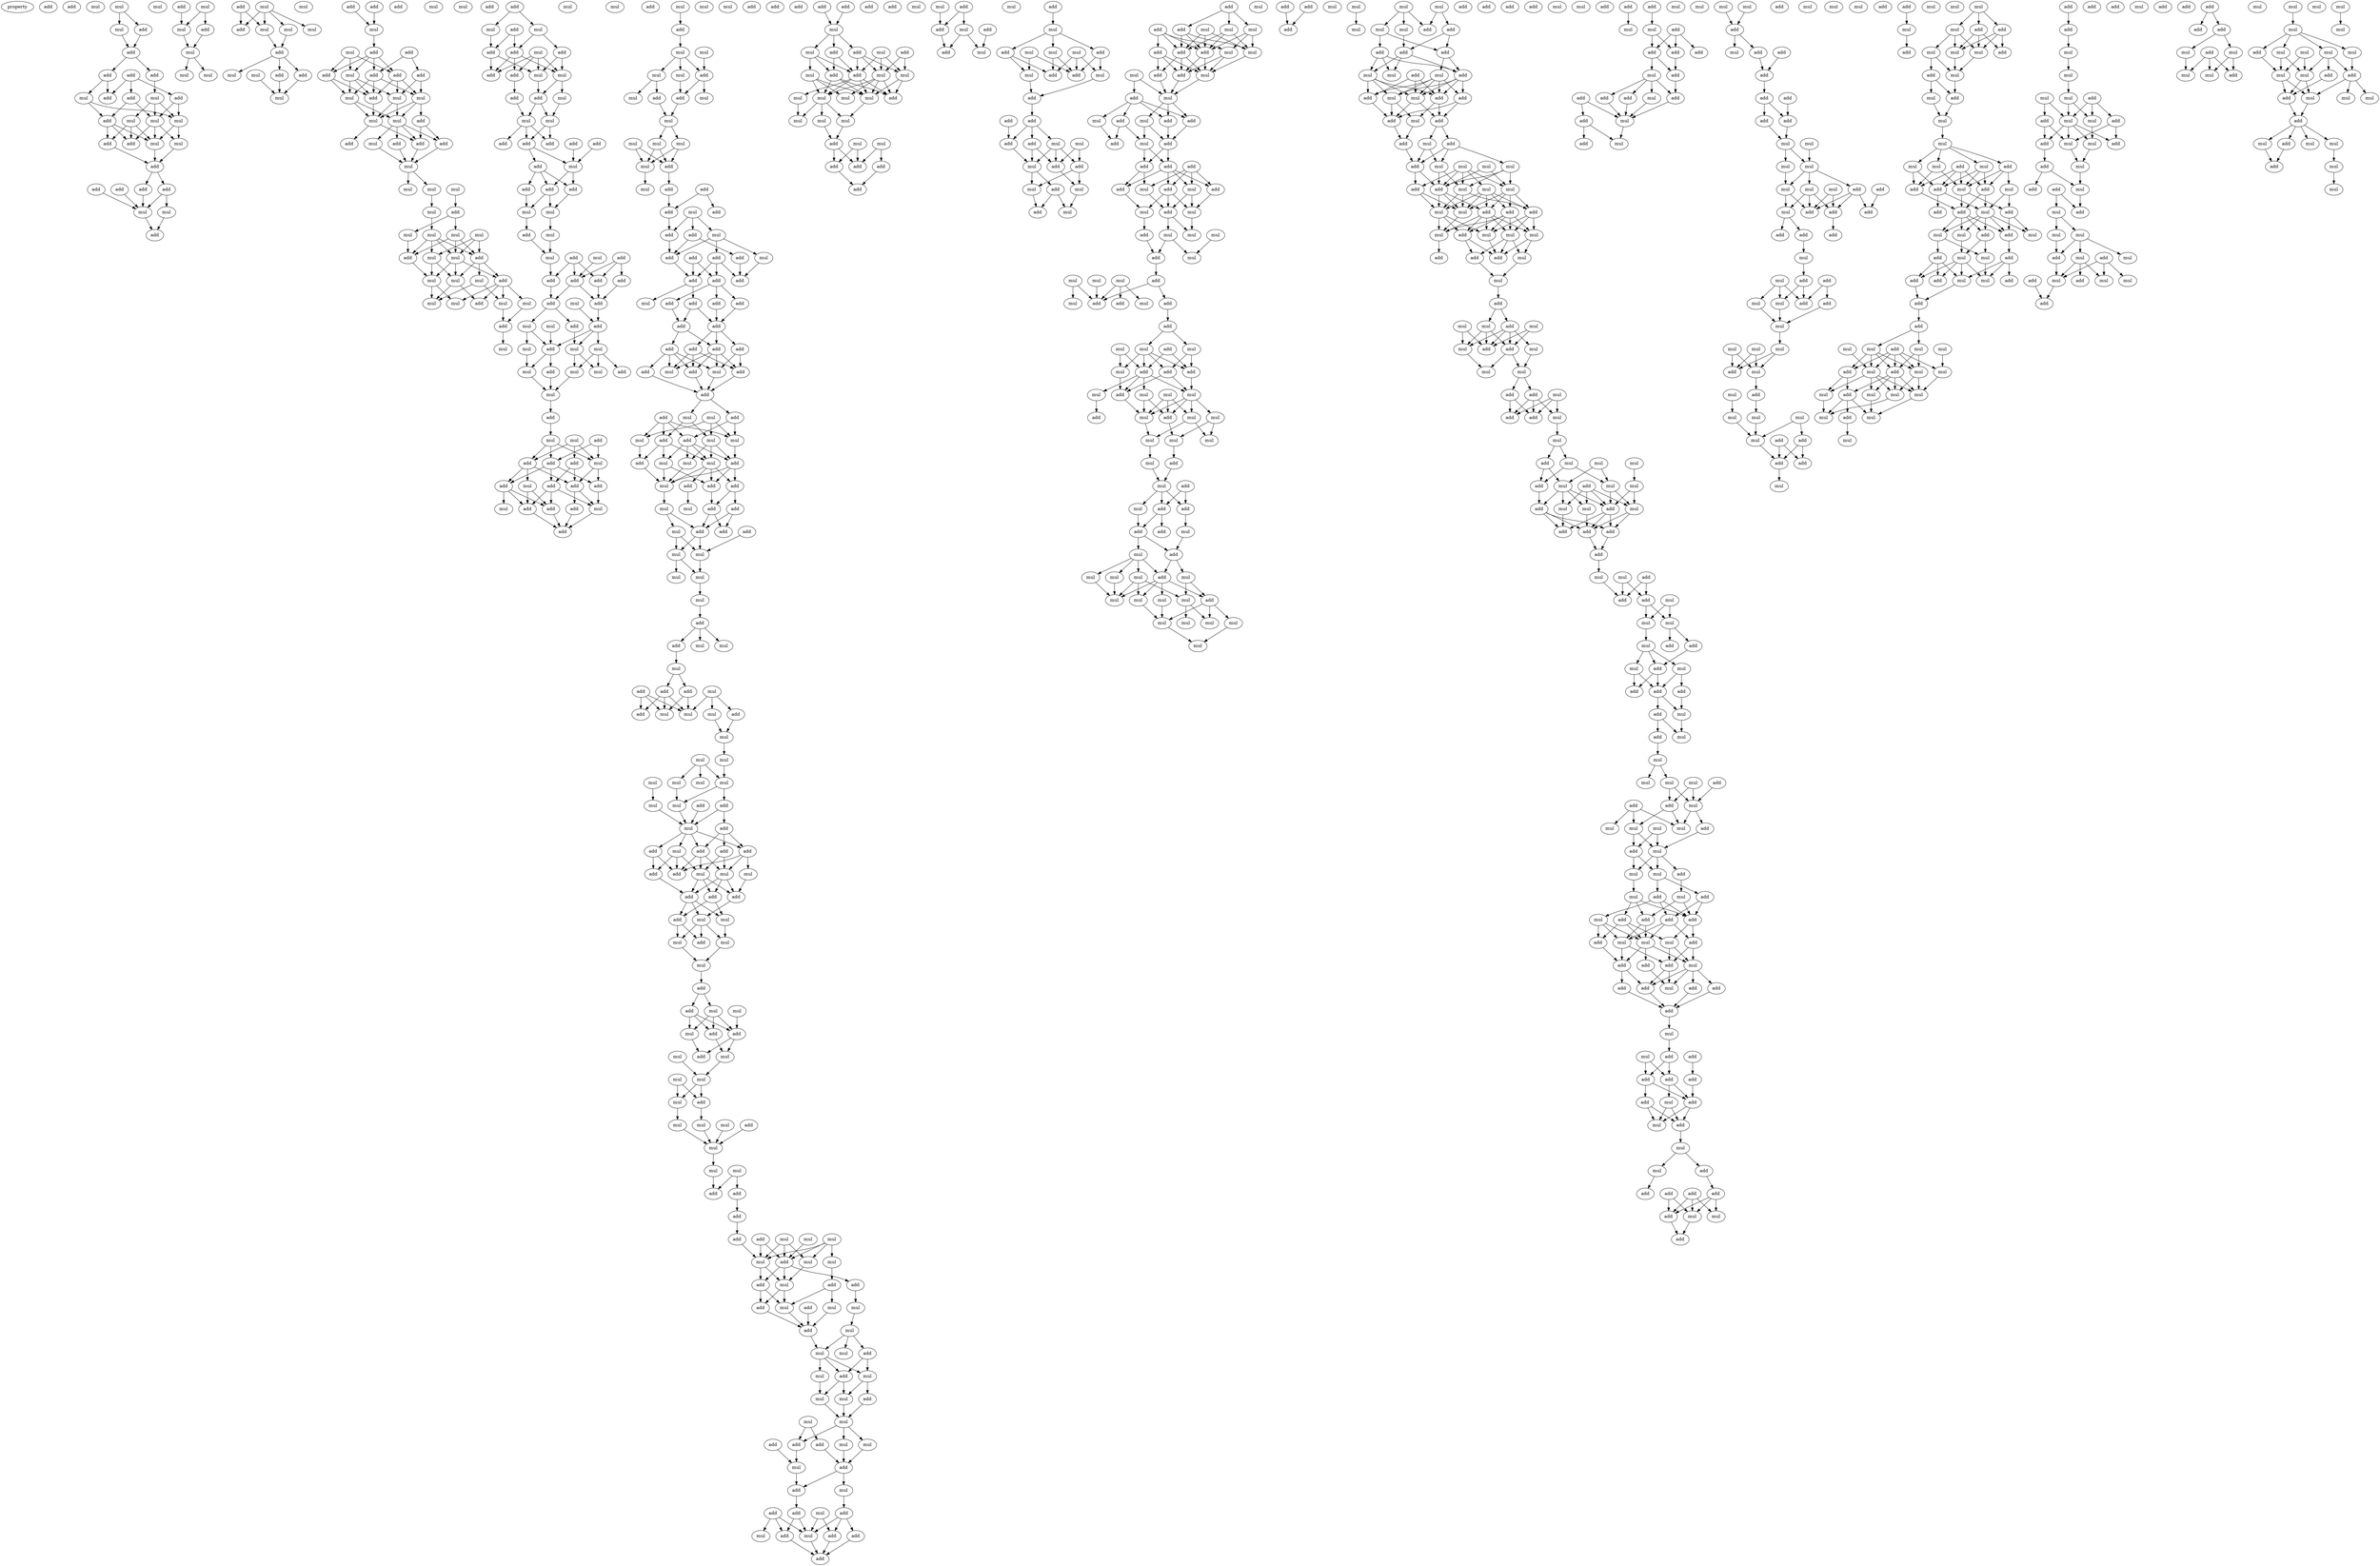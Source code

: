 digraph {
    node [fontcolor=black]
    property [mul=2,lf=1.9]
    0 [ label = add ];
    1 [ label = add ];
    2 [ label = mul ];
    3 [ label = mul ];
    4 [ label = mul ];
    5 [ label = add ];
    6 [ label = add ];
    7 [ label = add ];
    8 [ label = add ];
    9 [ label = mul ];
    10 [ label = add ];
    11 [ label = mul ];
    12 [ label = add ];
    13 [ label = add ];
    14 [ label = mul ];
    15 [ label = add ];
    16 [ label = mul ];
    17 [ label = mul ];
    18 [ label = mul ];
    19 [ label = add ];
    20 [ label = mul ];
    21 [ label = add ];
    22 [ label = mul ];
    23 [ label = add ];
    24 [ label = add ];
    25 [ label = add ];
    26 [ label = add ];
    27 [ label = add ];
    28 [ label = add ];
    29 [ label = mul ];
    30 [ label = mul ];
    31 [ label = add ];
    32 [ label = add ];
    33 [ label = mul ];
    34 [ label = mul ];
    35 [ label = add ];
    36 [ label = mul ];
    37 [ label = mul ];
    38 [ label = mul ];
    39 [ label = mul ];
    40 [ label = add ];
    41 [ label = add ];
    42 [ label = mul ];
    43 [ label = mul ];
    44 [ label = mul ];
    45 [ label = mul ];
    46 [ label = add ];
    47 [ label = mul ];
    48 [ label = add ];
    49 [ label = add ];
    50 [ label = mul ];
    51 [ label = mul ];
    52 [ label = add ];
    53 [ label = add ];
    54 [ label = mul ];
    55 [ label = add ];
    56 [ label = mul ];
    57 [ label = add ];
    58 [ label = add ];
    59 [ label = mul ];
    60 [ label = add ];
    61 [ label = add ];
    62 [ label = add ];
    63 [ label = mul ];
    64 [ label = add ];
    65 [ label = add ];
    66 [ label = mul ];
    67 [ label = mul ];
    68 [ label = mul ];
    69 [ label = mul ];
    70 [ label = mul ];
    71 [ label = add ];
    72 [ label = mul ];
    73 [ label = add ];
    74 [ label = add ];
    75 [ label = add ];
    76 [ label = add ];
    77 [ label = mul ];
    78 [ label = mul ];
    79 [ label = mul ];
    80 [ label = mul ];
    81 [ label = mul ];
    82 [ label = add ];
    83 [ label = mul ];
    84 [ label = mul ];
    85 [ label = mul ];
    86 [ label = mul ];
    87 [ label = mul ];
    88 [ label = mul ];
    89 [ label = add ];
    90 [ label = add ];
    91 [ label = mul ];
    92 [ label = mul ];
    93 [ label = mul ];
    94 [ label = mul ];
    95 [ label = add ];
    96 [ label = mul ];
    97 [ label = mul ];
    98 [ label = mul ];
    99 [ label = add ];
    100 [ label = mul ];
    101 [ label = add ];
    102 [ label = mul ];
    103 [ label = add ];
    104 [ label = add ];
    105 [ label = add ];
    106 [ label = mul ];
    107 [ label = mul ];
    108 [ label = mul ];
    109 [ label = add ];
    110 [ label = add ];
    111 [ label = add ];
    112 [ label = add ];
    113 [ label = mul ];
    114 [ label = mul ];
    115 [ label = add ];
    116 [ label = add ];
    117 [ label = add ];
    118 [ label = mul ];
    119 [ label = mul ];
    120 [ label = mul ];
    121 [ label = add ];
    122 [ label = add ];
    123 [ label = add ];
    124 [ label = add ];
    125 [ label = add ];
    126 [ label = add ];
    127 [ label = mul ];
    128 [ label = add ];
    129 [ label = add ];
    130 [ label = add ];
    131 [ label = mul ];
    132 [ label = mul ];
    133 [ label = mul ];
    134 [ label = add ];
    135 [ label = mul ];
    136 [ label = mul ];
    137 [ label = add ];
    138 [ label = mul ];
    139 [ label = mul ];
    140 [ label = add ];
    141 [ label = add ];
    142 [ label = add ];
    143 [ label = add ];
    144 [ label = add ];
    145 [ label = add ];
    146 [ label = mul ];
    147 [ label = add ];
    148 [ label = add ];
    149 [ label = mul ];
    150 [ label = add ];
    151 [ label = mul ];
    152 [ label = add ];
    153 [ label = mul ];
    154 [ label = mul ];
    155 [ label = mul ];
    156 [ label = add ];
    157 [ label = mul ];
    158 [ label = mul ];
    159 [ label = add ];
    160 [ label = mul ];
    161 [ label = add ];
    162 [ label = mul ];
    163 [ label = add ];
    164 [ label = mul ];
    165 [ label = add ];
    166 [ label = mul ];
    167 [ label = add ];
    168 [ label = add ];
    169 [ label = mul ];
    170 [ label = add ];
    171 [ label = add ];
    172 [ label = mul ];
    173 [ label = add ];
    174 [ label = add ];
    175 [ label = add ];
    176 [ label = add ];
    177 [ label = mul ];
    178 [ label = add ];
    179 [ label = mul ];
    180 [ label = add ];
    181 [ label = add ];
    182 [ label = mul ];
    183 [ label = add ];
    184 [ label = mul ];
    185 [ label = mul ];
    186 [ label = mul ];
    187 [ label = mul ];
    188 [ label = add ];
    189 [ label = add ];
    190 [ label = add ];
    191 [ label = mul ];
    192 [ label = mul ];
    193 [ label = mul ];
    194 [ label = mul ];
    195 [ label = mul ];
    196 [ label = mul ];
    197 [ label = mul ];
    198 [ label = mul ];
    199 [ label = add ];
    200 [ label = mul ];
    201 [ label = add ];
    202 [ label = add ];
    203 [ label = mul ];
    204 [ label = add ];
    205 [ label = mul ];
    206 [ label = add ];
    207 [ label = add ];
    208 [ label = add ];
    209 [ label = mul ];
    210 [ label = mul ];
    211 [ label = add ];
    212 [ label = add ];
    213 [ label = add ];
    214 [ label = add ];
    215 [ label = add ];
    216 [ label = add ];
    217 [ label = add ];
    218 [ label = add ];
    219 [ label = mul ];
    220 [ label = add ];
    221 [ label = add ];
    222 [ label = add ];
    223 [ label = add ];
    224 [ label = add ];
    225 [ label = add ];
    226 [ label = add ];
    227 [ label = add ];
    228 [ label = add ];
    229 [ label = add ];
    230 [ label = add ];
    231 [ label = add ];
    232 [ label = mul ];
    233 [ label = mul ];
    234 [ label = add ];
    235 [ label = add ];
    236 [ label = mul ];
    237 [ label = mul ];
    238 [ label = add ];
    239 [ label = mul ];
    240 [ label = mul ];
    241 [ label = add ];
    242 [ label = add ];
    243 [ label = mul ];
    244 [ label = add ];
    245 [ label = add ];
    246 [ label = mul ];
    247 [ label = mul ];
    248 [ label = mul ];
    249 [ label = add ];
    250 [ label = mul ];
    251 [ label = add ];
    252 [ label = add ];
    253 [ label = add ];
    254 [ label = add ];
    255 [ label = mul ];
    256 [ label = mul ];
    257 [ label = mul ];
    258 [ label = add ];
    259 [ label = add ];
    260 [ label = add ];
    261 [ label = mul ];
    262 [ label = mul ];
    263 [ label = mul ];
    264 [ label = mul ];
    265 [ label = mul ];
    266 [ label = add ];
    267 [ label = add ];
    268 [ label = mul ];
    269 [ label = mul ];
    270 [ label = mul ];
    271 [ label = add ];
    272 [ label = add ];
    273 [ label = mul ];
    274 [ label = add ];
    275 [ label = add ];
    276 [ label = mul ];
    277 [ label = mul ];
    278 [ label = add ];
    279 [ label = mul ];
    280 [ label = mul ];
    281 [ label = mul ];
    282 [ label = mul ];
    283 [ label = mul ];
    284 [ label = mul ];
    285 [ label = mul ];
    286 [ label = mul ];
    287 [ label = mul ];
    288 [ label = mul ];
    289 [ label = add ];
    290 [ label = add ];
    291 [ label = add ];
    292 [ label = mul ];
    293 [ label = add ];
    294 [ label = add ];
    295 [ label = add ];
    296 [ label = add ];
    297 [ label = mul ];
    298 [ label = add ];
    299 [ label = mul ];
    300 [ label = mul ];
    301 [ label = mul ];
    302 [ label = add ];
    303 [ label = add ];
    304 [ label = add ];
    305 [ label = add ];
    306 [ label = add ];
    307 [ label = mul ];
    308 [ label = mul ];
    309 [ label = mul ];
    310 [ label = mul ];
    311 [ label = add ];
    312 [ label = mul ];
    313 [ label = add ];
    314 [ label = mul ];
    315 [ label = mul ];
    316 [ label = add ];
    317 [ label = add ];
    318 [ label = add ];
    319 [ label = mul ];
    320 [ label = add ];
    321 [ label = mul ];
    322 [ label = mul ];
    323 [ label = mul ];
    324 [ label = mul ];
    325 [ label = mul ];
    326 [ label = add ];
    327 [ label = mul ];
    328 [ label = mul ];
    329 [ label = add ];
    330 [ label = add ];
    331 [ label = mul ];
    332 [ label = mul ];
    333 [ label = add ];
    334 [ label = mul ];
    335 [ label = mul ];
    336 [ label = add ];
    337 [ label = add ];
    338 [ label = add ];
    339 [ label = add ];
    340 [ label = add ];
    341 [ label = mul ];
    342 [ label = mul ];
    343 [ label = add ];
    344 [ label = mul ];
    345 [ label = mul ];
    346 [ label = mul ];
    347 [ label = add ];
    348 [ label = mul ];
    349 [ label = mul ];
    350 [ label = add ];
    351 [ label = add ];
    352 [ label = add ];
    353 [ label = add ];
    354 [ label = mul ];
    355 [ label = mul ];
    356 [ label = mul ];
    357 [ label = add ];
    358 [ label = mul ];
    359 [ label = add ];
    360 [ label = add ];
    361 [ label = mul ];
    362 [ label = mul ];
    363 [ label = mul ];
    364 [ label = add ];
    365 [ label = mul ];
    366 [ label = mul ];
    367 [ label = mul ];
    368 [ label = add ];
    369 [ label = mul ];
    370 [ label = mul ];
    371 [ label = add ];
    372 [ label = add ];
    373 [ label = add ];
    374 [ label = mul ];
    375 [ label = mul ];
    376 [ label = mul ];
    377 [ label = add ];
    378 [ label = mul ];
    379 [ label = add ];
    380 [ label = add ];
    381 [ label = add ];
    382 [ label = add ];
    383 [ label = mul ];
    384 [ label = mul ];
    385 [ label = add ];
    386 [ label = add ];
    387 [ label = mul ];
    388 [ label = add ];
    389 [ label = add ];
    390 [ label = add ];
    391 [ label = add ];
    392 [ label = add ];
    393 [ label = add ];
    394 [ label = mul ];
    395 [ label = mul ];
    396 [ label = add ];
    397 [ label = mul ];
    398 [ label = mul ];
    399 [ label = add ];
    400 [ label = add ];
    401 [ label = add ];
    402 [ label = add ];
    403 [ label = mul ];
    404 [ label = mul ];
    405 [ label = mul ];
    406 [ label = mul ];
    407 [ label = mul ];
    408 [ label = mul ];
    409 [ label = add ];
    410 [ label = mul ];
    411 [ label = mul ];
    412 [ label = mul ];
    413 [ label = mul ];
    414 [ label = mul ];
    415 [ label = mul ];
    416 [ label = add ];
    417 [ label = add ];
    418 [ label = add ];
    419 [ label = add ];
    420 [ label = add ];
    421 [ label = mul ];
    422 [ label = add ];
    423 [ label = add ];
    424 [ label = mul ];
    425 [ label = add ];
    426 [ label = mul ];
    427 [ label = add ];
    428 [ label = mul ];
    429 [ label = add ];
    430 [ label = mul ];
    431 [ label = mul ];
    432 [ label = mul ];
    433 [ label = mul ];
    434 [ label = add ];
    435 [ label = add ];
    436 [ label = mul ];
    437 [ label = add ];
    438 [ label = mul ];
    439 [ label = add ];
    440 [ label = add ];
    441 [ label = add ];
    442 [ label = add ];
    443 [ label = mul ];
    444 [ label = add ];
    445 [ label = mul ];
    446 [ label = add ];
    447 [ label = add ];
    448 [ label = add ];
    449 [ label = mul ];
    450 [ label = add ];
    451 [ label = mul ];
    452 [ label = mul ];
    453 [ label = mul ];
    454 [ label = add ];
    455 [ label = add ];
    456 [ label = add ];
    457 [ label = mul ];
    458 [ label = add ];
    459 [ label = mul ];
    460 [ label = mul ];
    461 [ label = mul ];
    462 [ label = add ];
    463 [ label = mul ];
    464 [ label = add ];
    465 [ label = add ];
    466 [ label = mul ];
    467 [ label = add ];
    468 [ label = add ];
    469 [ label = mul ];
    470 [ label = add ];
    471 [ label = mul ];
    472 [ label = add ];
    473 [ label = add ];
    474 [ label = add ];
    475 [ label = mul ];
    476 [ label = mul ];
    477 [ label = mul ];
    478 [ label = add ];
    479 [ label = add ];
    480 [ label = add ];
    481 [ label = add ];
    482 [ label = add ];
    483 [ label = add ];
    484 [ label = mul ];
    485 [ label = mul ];
    486 [ label = add ];
    487 [ label = add ];
    488 [ label = add ];
    489 [ label = mul ];
    490 [ label = mul ];
    491 [ label = mul ];
    492 [ label = mul ];
    493 [ label = add ];
    494 [ label = mul ];
    495 [ label = mul ];
    496 [ label = add ];
    497 [ label = mul ];
    498 [ label = add ];
    499 [ label = mul ];
    500 [ label = mul ];
    501 [ label = mul ];
    502 [ label = mul ];
    503 [ label = add ];
    504 [ label = add ];
    505 [ label = add ];
    506 [ label = add ];
    507 [ label = mul ];
    508 [ label = add ];
    509 [ label = mul ];
    510 [ label = mul ];
    511 [ label = add ];
    512 [ label = mul ];
    513 [ label = add ];
    514 [ label = add ];
    515 [ label = mul ];
    516 [ label = mul ];
    517 [ label = mul ];
    518 [ label = add ];
    519 [ label = mul ];
    520 [ label = mul ];
    521 [ label = add ];
    522 [ label = mul ];
    523 [ label = add ];
    524 [ label = mul ];
    525 [ label = mul ];
    526 [ label = mul ];
    527 [ label = mul ];
    528 [ label = add ];
    529 [ label = mul ];
    530 [ label = mul ];
    531 [ label = add ];
    532 [ label = add ];
    533 [ label = mul ];
    534 [ label = add ];
    535 [ label = add ];
    536 [ label = add ];
    537 [ label = mul ];
    538 [ label = add ];
    539 [ label = mul ];
    540 [ label = mul ];
    541 [ label = add ];
    542 [ label = mul ];
    543 [ label = mul ];
    544 [ label = mul ];
    545 [ label = mul ];
    546 [ label = mul ];
    547 [ label = mul ];
    548 [ label = add ];
    549 [ label = mul ];
    550 [ label = mul ];
    551 [ label = mul ];
    552 [ label = mul ];
    553 [ label = mul ];
    554 [ label = mul ];
    555 [ label = mul ];
    556 [ label = add ];
    557 [ label = mul ];
    558 [ label = mul ];
    559 [ label = add ];
    560 [ label = add ];
    561 [ label = mul ];
    562 [ label = mul ];
    563 [ label = mul ];
    564 [ label = add ];
    565 [ label = mul ];
    566 [ label = add ];
    567 [ label = mul ];
    568 [ label = add ];
    569 [ label = add ];
    570 [ label = add ];
    571 [ label = add ];
    572 [ label = mul ];
    573 [ label = mul ];
    574 [ label = mul ];
    575 [ label = add ];
    576 [ label = add ];
    577 [ label = mul ];
    578 [ label = add ];
    579 [ label = add ];
    580 [ label = mul ];
    581 [ label = add ];
    582 [ label = add ];
    583 [ label = mul ];
    584 [ label = add ];
    585 [ label = mul ];
    586 [ label = add ];
    587 [ label = mul ];
    588 [ label = mul ];
    589 [ label = mul ];
    590 [ label = mul ];
    591 [ label = add ];
    592 [ label = add ];
    593 [ label = mul ];
    594 [ label = mul ];
    595 [ label = add ];
    596 [ label = mul ];
    597 [ label = mul ];
    598 [ label = add ];
    599 [ label = add ];
    600 [ label = add ];
    601 [ label = mul ];
    602 [ label = mul ];
    603 [ label = mul ];
    604 [ label = add ];
    605 [ label = mul ];
    606 [ label = mul ];
    607 [ label = add ];
    608 [ label = add ];
    609 [ label = mul ];
    610 [ label = add ];
    611 [ label = mul ];
    612 [ label = add ];
    613 [ label = add ];
    614 [ label = mul ];
    615 [ label = add ];
    616 [ label = mul ];
    617 [ label = mul ];
    618 [ label = add ];
    619 [ label = add ];
    620 [ label = mul ];
    621 [ label = mul ];
    622 [ label = mul ];
    623 [ label = mul ];
    624 [ label = add ];
    625 [ label = mul ];
    626 [ label = add ];
    627 [ label = add ];
    628 [ label = add ];
    629 [ label = add ];
    630 [ label = mul ];
    631 [ label = add ];
    632 [ label = mul ];
    633 [ label = mul ];
    634 [ label = add ];
    635 [ label = mul ];
    636 [ label = mul ];
    637 [ label = add ];
    638 [ label = mul ];
    639 [ label = mul ];
    640 [ label = add ];
    641 [ label = mul ];
    642 [ label = mul ];
    643 [ label = mul ];
    644 [ label = add ];
    645 [ label = add ];
    646 [ label = mul ];
    647 [ label = add ];
    648 [ label = add ];
    649 [ label = add ];
    650 [ label = add ];
    651 [ label = mul ];
    652 [ label = add ];
    653 [ label = mul ];
    654 [ label = mul ];
    655 [ label = add ];
    656 [ label = add ];
    657 [ label = mul ];
    658 [ label = mul ];
    659 [ label = add ];
    660 [ label = add ];
    661 [ label = mul ];
    662 [ label = add ];
    663 [ label = mul ];
    664 [ label = mul ];
    665 [ label = add ];
    666 [ label = add ];
    667 [ label = add ];
    668 [ label = add ];
    669 [ label = mul ];
    670 [ label = add ];
    671 [ label = mul ];
    672 [ label = add ];
    673 [ label = mul ];
    674 [ label = mul ];
    675 [ label = mul ];
    676 [ label = mul ];
    677 [ label = mul ];
    678 [ label = add ];
    679 [ label = mul ];
    680 [ label = add ];
    681 [ label = add ];
    682 [ label = mul ];
    683 [ label = add ];
    684 [ label = mul ];
    685 [ label = mul ];
    686 [ label = mul ];
    687 [ label = mul ];
    688 [ label = add ];
    689 [ label = mul ];
    690 [ label = mul ];
    691 [ label = add ];
    692 [ label = add ];
    693 [ label = add ];
    694 [ label = mul ];
    695 [ label = mul ];
    696 [ label = add ];
    697 [ label = add ];
    698 [ label = add ];
    699 [ label = mul ];
    700 [ label = add ];
    701 [ label = mul ];
    702 [ label = add ];
    703 [ label = mul ];
    704 [ label = add ];
    705 [ label = mul ];
    706 [ label = add ];
    707 [ label = add ];
    708 [ label = add ];
    709 [ label = mul ];
    710 [ label = add ];
    711 [ label = mul ];
    712 [ label = add ];
    713 [ label = add ];
    714 [ label = add ];
    715 [ label = add ];
    716 [ label = mul ];
    717 [ label = add ];
    718 [ label = add ];
    719 [ label = mul ];
    720 [ label = add ];
    721 [ label = add ];
    722 [ label = add ];
    723 [ label = add ];
    724 [ label = mul ];
    725 [ label = mul ];
    726 [ label = add ];
    727 [ label = add ];
    728 [ label = mul ];
    729 [ label = mul ];
    730 [ label = mul ];
    731 [ label = add ];
    732 [ label = add ];
    733 [ label = add ];
    734 [ label = add ];
    735 [ label = add ];
    736 [ label = mul ];
    737 [ label = add ];
    738 [ label = mul ];
    739 [ label = add ];
    740 [ label = add ];
    741 [ label = add ];
    742 [ label = add ];
    743 [ label = mul ];
    744 [ label = mul ];
    745 [ label = add ];
    746 [ label = add ];
    747 [ label = mul ];
    748 [ label = add ];
    749 [ label = add ];
    750 [ label = add ];
    751 [ label = mul ];
    752 [ label = add ];
    753 [ label = add ];
    754 [ label = add ];
    755 [ label = add ];
    756 [ label = mul ];
    757 [ label = add ];
    758 [ label = mul ];
    759 [ label = mul ];
    760 [ label = add ];
    761 [ label = mul ];
    762 [ label = mul ];
    763 [ label = mul ];
    764 [ label = add ];
    765 [ label = add ];
    766 [ label = mul ];
    767 [ label = add ];
    768 [ label = add ];
    769 [ label = add ];
    770 [ label = mul ];
    771 [ label = add ];
    772 [ label = add ];
    773 [ label = add ];
    774 [ label = add ];
    775 [ label = mul ];
    776 [ label = mul ];
    777 [ label = mul ];
    778 [ label = mul ];
    779 [ label = mul ];
    780 [ label = mul ];
    781 [ label = mul ];
    782 [ label = add ];
    783 [ label = mul ];
    784 [ label = add ];
    785 [ label = add ];
    786 [ label = mul ];
    787 [ label = add ];
    788 [ label = add ];
    789 [ label = add ];
    790 [ label = add ];
    791 [ label = add ];
    792 [ label = mul ];
    793 [ label = add ];
    794 [ label = add ];
    795 [ label = mul ];
    796 [ label = mul ];
    797 [ label = add ];
    798 [ label = mul ];
    799 [ label = mul ];
    800 [ label = add ];
    801 [ label = mul ];
    802 [ label = mul ];
    803 [ label = mul ];
    804 [ label = mul ];
    805 [ label = add ];
    806 [ label = mul ];
    807 [ label = add ];
    808 [ label = mul ];
    809 [ label = add ];
    810 [ label = mul ];
    811 [ label = mul ];
    812 [ label = mul ];
    813 [ label = add ];
    814 [ label = mul ];
    815 [ label = add ];
    816 [ label = add ];
    817 [ label = add ];
    818 [ label = mul ];
    819 [ label = add ];
    820 [ label = mul ];
    821 [ label = mul ];
    822 [ label = mul ];
    823 [ label = add ];
    824 [ label = mul ];
    825 [ label = mul ];
    826 [ label = add ];
    827 [ label = add ];
    828 [ label = mul ];
    829 [ label = add ];
    830 [ label = mul ];
    831 [ label = mul ];
    832 [ label = add ];
    833 [ label = mul ];
    834 [ label = mul ];
    835 [ label = add ];
    836 [ label = mul ];
    837 [ label = mul ];
    838 [ label = add ];
    839 [ label = mul ];
    840 [ label = mul ];
    841 [ label = mul ];
    842 [ label = add ];
    843 [ label = add ];
    844 [ label = add ];
    845 [ label = add ];
    846 [ label = mul ];
    847 [ label = mul ];
    848 [ label = add ];
    849 [ label = add ];
    850 [ label = add ];
    851 [ label = mul ];
    852 [ label = mul ];
    853 [ label = mul ];
    854 [ label = add ];
    855 [ label = add ];
    856 [ label = mul ];
    857 [ label = mul ];
    858 [ label = mul ];
    859 [ label = add ];
    860 [ label = add ];
    861 [ label = mul ];
    862 [ label = add ];
    863 [ label = add ];
    864 [ label = mul ];
    865 [ label = add ];
    866 [ label = add ];
    867 [ label = add ];
    868 [ label = add ];
    869 [ label = mul ];
    870 [ label = mul ];
    871 [ label = mul ];
    872 [ label = mul ];
    873 [ label = mul ];
    874 [ label = mul ];
    875 [ label = add ];
    876 [ label = add ];
    877 [ label = mul ];
    878 [ label = mul ];
    879 [ label = mul ];
    880 [ label = mul ];
    881 [ label = mul ];
    882 [ label = add ];
    883 [ label = add ];
    884 [ label = mul ];
    885 [ label = mul ];
    886 [ label = mul ];
    887 [ label = add ];
    888 [ label = add ];
    889 [ label = add ];
    890 [ label = mul ];
    891 [ label = mul ];
    892 [ label = mul ];
    893 [ label = mul ];
    894 [ label = add ];
    895 [ label = add ];
    896 [ label = mul ];
    897 [ label = add ];
    898 [ label = mul ];
    899 [ label = mul ];
    900 [ label = add ];
    901 [ label = add ];
    902 [ label = mul ];
    903 [ label = mul ];
    904 [ label = add ];
    905 [ label = add ];
    906 [ label = add ];
    907 [ label = add ];
    908 [ label = mul ];
    909 [ label = mul ];
    910 [ label = add ];
    911 [ label = mul ];
    912 [ label = mul ];
    913 [ label = mul ];
    914 [ label = add ];
    915 [ label = mul ];
    916 [ label = add ];
    917 [ label = add ];
    918 [ label = add ];
    919 [ label = mul ];
    920 [ label = mul ];
    921 [ label = mul ];
    922 [ label = add ];
    923 [ label = mul ];
    924 [ label = add ];
    925 [ label = add ];
    926 [ label = add ];
    927 [ label = mul ];
    928 [ label = add ];
    929 [ label = add ];
    930 [ label = mul ];
    931 [ label = mul ];
    932 [ label = add ];
    933 [ label = mul ];
    934 [ label = mul ];
    935 [ label = add ];
    936 [ label = mul ];
    937 [ label = mul ];
    938 [ label = mul ];
    939 [ label = add ];
    940 [ label = mul ];
    941 [ label = mul ];
    942 [ label = mul ];
    943 [ label = add ];
    944 [ label = mul ];
    945 [ label = mul ];
    946 [ label = add ];
    947 [ label = mul ];
    948 [ label = mul ];
    949 [ label = mul ];
    950 [ label = add ];
    951 [ label = mul ];
    952 [ label = add ];
    953 [ label = mul ];
    954 [ label = mul ];
    955 [ label = mul ];
    956 [ label = add ];
    957 [ label = mul ];
    958 [ label = mul ];
    959 [ label = add ];
    960 [ label = mul ];
    961 [ label = mul ];
    3 -> 4 [ name = 0 ];
    3 -> 5 [ name = 1 ];
    4 -> 6 [ name = 2 ];
    5 -> 6 [ name = 3 ];
    6 -> 8 [ name = 4 ];
    6 -> 10 [ name = 5 ];
    7 -> 12 [ name = 6 ];
    7 -> 13 [ name = 7 ];
    7 -> 15 [ name = 8 ];
    8 -> 14 [ name = 9 ];
    10 -> 11 [ name = 10 ];
    10 -> 13 [ name = 11 ];
    11 -> 17 [ name = 12 ];
    11 -> 19 [ name = 13 ];
    12 -> 18 [ name = 14 ];
    12 -> 19 [ name = 15 ];
    14 -> 16 [ name = 16 ];
    14 -> 17 [ name = 17 ];
    14 -> 18 [ name = 18 ];
    15 -> 17 [ name = 19 ];
    15 -> 18 [ name = 20 ];
    16 -> 20 [ name = 21 ];
    16 -> 21 [ name = 22 ];
    16 -> 23 [ name = 23 ];
    17 -> 20 [ name = 24 ];
    17 -> 22 [ name = 25 ];
    18 -> 20 [ name = 26 ];
    18 -> 22 [ name = 27 ];
    18 -> 23 [ name = 28 ];
    19 -> 20 [ name = 29 ];
    19 -> 21 [ name = 30 ];
    19 -> 23 [ name = 31 ];
    20 -> 24 [ name = 32 ];
    21 -> 24 [ name = 33 ];
    22 -> 24 [ name = 34 ];
    24 -> 26 [ name = 35 ];
    24 -> 28 [ name = 36 ];
    25 -> 29 [ name = 37 ];
    26 -> 29 [ name = 38 ];
    27 -> 29 [ name = 39 ];
    28 -> 29 [ name = 40 ];
    28 -> 30 [ name = 41 ];
    29 -> 31 [ name = 42 ];
    30 -> 31 [ name = 43 ];
    32 -> 34 [ name = 44 ];
    33 -> 34 [ name = 45 ];
    33 -> 35 [ name = 46 ];
    34 -> 36 [ name = 47 ];
    35 -> 36 [ name = 48 ];
    36 -> 37 [ name = 49 ];
    36 -> 38 [ name = 50 ];
    39 -> 41 [ name = 51 ];
    39 -> 42 [ name = 52 ];
    39 -> 43 [ name = 53 ];
    39 -> 44 [ name = 54 ];
    40 -> 41 [ name = 55 ];
    40 -> 43 [ name = 56 ];
    42 -> 46 [ name = 57 ];
    43 -> 46 [ name = 58 ];
    46 -> 48 [ name = 59 ];
    46 -> 49 [ name = 60 ];
    46 -> 50 [ name = 61 ];
    47 -> 51 [ name = 62 ];
    48 -> 51 [ name = 63 ];
    49 -> 51 [ name = 64 ];
    52 -> 56 [ name = 65 ];
    55 -> 56 [ name = 66 ];
    56 -> 58 [ name = 67 ];
    57 -> 61 [ name = 68 ];
    57 -> 62 [ name = 69 ];
    58 -> 60 [ name = 70 ];
    58 -> 61 [ name = 71 ];
    58 -> 63 [ name = 72 ];
    58 -> 64 [ name = 73 ];
    59 -> 60 [ name = 74 ];
    59 -> 63 [ name = 75 ];
    59 -> 64 [ name = 76 ];
    60 -> 65 [ name = 77 ];
    60 -> 67 [ name = 78 ];
    60 -> 68 [ name = 79 ];
    61 -> 65 [ name = 80 ];
    61 -> 66 [ name = 81 ];
    61 -> 68 [ name = 82 ];
    62 -> 67 [ name = 83 ];
    62 -> 68 [ name = 84 ];
    63 -> 65 [ name = 85 ];
    63 -> 66 [ name = 86 ];
    63 -> 67 [ name = 87 ];
    64 -> 65 [ name = 88 ];
    64 -> 66 [ name = 89 ];
    65 -> 69 [ name = 90 ];
    66 -> 69 [ name = 91 ];
    66 -> 70 [ name = 92 ];
    67 -> 69 [ name = 93 ];
    67 -> 70 [ name = 94 ];
    68 -> 69 [ name = 95 ];
    68 -> 70 [ name = 96 ];
    68 -> 71 [ name = 97 ];
    69 -> 73 [ name = 98 ];
    69 -> 75 [ name = 99 ];
    70 -> 72 [ name = 100 ];
    70 -> 73 [ name = 101 ];
    70 -> 74 [ name = 102 ];
    70 -> 76 [ name = 103 ];
    71 -> 73 [ name = 104 ];
    71 -> 76 [ name = 105 ];
    72 -> 77 [ name = 106 ];
    73 -> 77 [ name = 107 ];
    74 -> 77 [ name = 108 ];
    76 -> 77 [ name = 109 ];
    77 -> 79 [ name = 110 ];
    77 -> 80 [ name = 111 ];
    79 -> 83 [ name = 112 ];
    81 -> 82 [ name = 113 ];
    82 -> 85 [ name = 114 ];
    82 -> 87 [ name = 115 ];
    83 -> 84 [ name = 116 ];
    84 -> 88 [ name = 117 ];
    84 -> 89 [ name = 118 ];
    84 -> 90 [ name = 119 ];
    84 -> 91 [ name = 120 ];
    85 -> 89 [ name = 121 ];
    85 -> 90 [ name = 122 ];
    85 -> 91 [ name = 123 ];
    86 -> 88 [ name = 124 ];
    86 -> 89 [ name = 125 ];
    86 -> 91 [ name = 126 ];
    87 -> 90 [ name = 127 ];
    88 -> 93 [ name = 128 ];
    88 -> 94 [ name = 129 ];
    89 -> 92 [ name = 130 ];
    89 -> 93 [ name = 131 ];
    89 -> 95 [ name = 132 ];
    90 -> 94 [ name = 133 ];
    91 -> 93 [ name = 134 ];
    91 -> 94 [ name = 135 ];
    91 -> 95 [ name = 136 ];
    92 -> 96 [ name = 137 ];
    92 -> 100 [ name = 138 ];
    93 -> 99 [ name = 139 ];
    93 -> 100 [ name = 140 ];
    94 -> 97 [ name = 141 ];
    94 -> 100 [ name = 142 ];
    95 -> 96 [ name = 143 ];
    95 -> 97 [ name = 144 ];
    95 -> 98 [ name = 145 ];
    95 -> 99 [ name = 146 ];
    96 -> 101 [ name = 147 ];
    98 -> 101 [ name = 148 ];
    101 -> 102 [ name = 149 ];
    104 -> 106 [ name = 150 ];
    104 -> 107 [ name = 151 ];
    105 -> 110 [ name = 152 ];
    105 -> 111 [ name = 153 ];
    106 -> 111 [ name = 154 ];
    107 -> 109 [ name = 155 ];
    107 -> 110 [ name = 156 ];
    108 -> 112 [ name = 157 ];
    108 -> 113 [ name = 158 ];
    108 -> 114 [ name = 159 ];
    108 -> 115 [ name = 160 ];
    109 -> 113 [ name = 161 ];
    109 -> 114 [ name = 162 ];
    110 -> 112 [ name = 163 ];
    110 -> 113 [ name = 164 ];
    110 -> 115 [ name = 165 ];
    111 -> 112 [ name = 166 ];
    111 -> 114 [ name = 167 ];
    113 -> 116 [ name = 168 ];
    113 -> 118 [ name = 169 ];
    114 -> 116 [ name = 170 ];
    115 -> 117 [ name = 171 ];
    116 -> 119 [ name = 172 ];
    116 -> 120 [ name = 173 ];
    117 -> 120 [ name = 174 ];
    118 -> 119 [ name = 175 ];
    119 -> 121 [ name = 176 ];
    119 -> 125 [ name = 177 ];
    120 -> 121 [ name = 178 ];
    120 -> 123 [ name = 179 ];
    120 -> 125 [ name = 180 ];
    122 -> 127 [ name = 181 ];
    124 -> 127 [ name = 182 ];
    125 -> 126 [ name = 183 ];
    125 -> 127 [ name = 184 ];
    126 -> 128 [ name = 185 ];
    126 -> 129 [ name = 186 ];
    126 -> 130 [ name = 187 ];
    127 -> 128 [ name = 188 ];
    127 -> 130 [ name = 189 ];
    128 -> 132 [ name = 190 ];
    129 -> 131 [ name = 191 ];
    130 -> 131 [ name = 192 ];
    130 -> 132 [ name = 193 ];
    131 -> 134 [ name = 194 ];
    132 -> 135 [ name = 195 ];
    134 -> 139 [ name = 196 ];
    135 -> 139 [ name = 197 ];
    136 -> 141 [ name = 198 ];
    137 -> 141 [ name = 199 ];
    137 -> 142 [ name = 200 ];
    137 -> 143 [ name = 201 ];
    139 -> 142 [ name = 202 ];
    140 -> 141 [ name = 203 ];
    140 -> 143 [ name = 204 ];
    140 -> 144 [ name = 205 ];
    141 -> 145 [ name = 206 ];
    141 -> 148 [ name = 207 ];
    142 -> 148 [ name = 208 ];
    143 -> 145 [ name = 209 ];
    144 -> 145 [ name = 210 ];
    145 -> 150 [ name = 211 ];
    146 -> 150 [ name = 212 ];
    148 -> 149 [ name = 213 ];
    148 -> 152 [ name = 214 ];
    149 -> 153 [ name = 215 ];
    149 -> 156 [ name = 216 ];
    150 -> 154 [ name = 217 ];
    150 -> 155 [ name = 218 ];
    150 -> 156 [ name = 219 ];
    151 -> 156 [ name = 220 ];
    152 -> 154 [ name = 221 ];
    153 -> 158 [ name = 222 ];
    154 -> 157 [ name = 223 ];
    154 -> 160 [ name = 224 ];
    155 -> 157 [ name = 225 ];
    155 -> 159 [ name = 226 ];
    155 -> 160 [ name = 227 ];
    156 -> 158 [ name = 228 ];
    156 -> 161 [ name = 229 ];
    158 -> 162 [ name = 230 ];
    160 -> 162 [ name = 231 ];
    161 -> 162 [ name = 232 ];
    162 -> 163 [ name = 233 ];
    163 -> 166 [ name = 234 ];
    164 -> 168 [ name = 235 ];
    164 -> 169 [ name = 236 ];
    164 -> 170 [ name = 237 ];
    165 -> 167 [ name = 238 ];
    165 -> 169 [ name = 239 ];
    166 -> 167 [ name = 240 ];
    166 -> 169 [ name = 241 ];
    166 -> 170 [ name = 242 ];
    167 -> 173 [ name = 243 ];
    167 -> 174 [ name = 244 ];
    167 -> 175 [ name = 245 ];
    168 -> 171 [ name = 246 ];
    168 -> 174 [ name = 247 ];
    169 -> 171 [ name = 248 ];
    169 -> 175 [ name = 249 ];
    170 -> 171 [ name = 250 ];
    170 -> 172 [ name = 251 ];
    170 -> 173 [ name = 252 ];
    171 -> 177 [ name = 253 ];
    171 -> 178 [ name = 254 ];
    172 -> 176 [ name = 255 ];
    172 -> 180 [ name = 256 ];
    173 -> 176 [ name = 257 ];
    173 -> 179 [ name = 258 ];
    173 -> 180 [ name = 259 ];
    174 -> 176 [ name = 260 ];
    174 -> 177 [ name = 261 ];
    174 -> 180 [ name = 262 ];
    175 -> 177 [ name = 263 ];
    176 -> 181 [ name = 264 ];
    177 -> 181 [ name = 265 ];
    178 -> 181 [ name = 266 ];
    180 -> 181 [ name = 267 ];
    182 -> 183 [ name = 268 ];
    183 -> 185 [ name = 269 ];
    184 -> 188 [ name = 270 ];
    185 -> 186 [ name = 271 ];
    185 -> 187 [ name = 272 ];
    185 -> 188 [ name = 273 ];
    186 -> 190 [ name = 274 ];
    187 -> 189 [ name = 275 ];
    187 -> 191 [ name = 276 ];
    188 -> 190 [ name = 277 ];
    188 -> 193 [ name = 278 ];
    189 -> 194 [ name = 279 ];
    190 -> 194 [ name = 280 ];
    194 -> 195 [ name = 281 ];
    194 -> 196 [ name = 282 ];
    195 -> 198 [ name = 283 ];
    195 -> 199 [ name = 284 ];
    196 -> 198 [ name = 285 ];
    196 -> 199 [ name = 286 ];
    197 -> 198 [ name = 287 ];
    197 -> 199 [ name = 288 ];
    198 -> 200 [ name = 289 ];
    199 -> 201 [ name = 290 ];
    201 -> 206 [ name = 291 ];
    202 -> 204 [ name = 292 ];
    202 -> 206 [ name = 293 ];
    203 -> 207 [ name = 294 ];
    203 -> 208 [ name = 295 ];
    203 -> 209 [ name = 296 ];
    206 -> 208 [ name = 297 ];
    207 -> 213 [ name = 298 ];
    207 -> 214 [ name = 299 ];
    208 -> 213 [ name = 300 ];
    209 -> 210 [ name = 301 ];
    209 -> 212 [ name = 302 ];
    209 -> 213 [ name = 303 ];
    210 -> 217 [ name = 304 ];
    211 -> 215 [ name = 305 ];
    211 -> 216 [ name = 306 ];
    212 -> 215 [ name = 307 ];
    212 -> 216 [ name = 308 ];
    212 -> 217 [ name = 309 ];
    213 -> 216 [ name = 310 ];
    214 -> 217 [ name = 311 ];
    215 -> 218 [ name = 312 ];
    215 -> 221 [ name = 313 ];
    215 -> 222 [ name = 314 ];
    216 -> 219 [ name = 315 ];
    216 -> 220 [ name = 316 ];
    218 -> 224 [ name = 317 ];
    220 -> 223 [ name = 318 ];
    220 -> 224 [ name = 319 ];
    221 -> 223 [ name = 320 ];
    222 -> 223 [ name = 321 ];
    223 -> 225 [ name = 322 ];
    223 -> 227 [ name = 323 ];
    223 -> 228 [ name = 324 ];
    224 -> 225 [ name = 325 ];
    224 -> 226 [ name = 326 ];
    225 -> 229 [ name = 327 ];
    225 -> 231 [ name = 328 ];
    225 -> 232 [ name = 329 ];
    225 -> 233 [ name = 330 ];
    226 -> 229 [ name = 331 ];
    226 -> 230 [ name = 332 ];
    226 -> 232 [ name = 333 ];
    226 -> 233 [ name = 334 ];
    227 -> 231 [ name = 335 ];
    227 -> 233 [ name = 336 ];
    228 -> 229 [ name = 337 ];
    228 -> 231 [ name = 338 ];
    228 -> 232 [ name = 339 ];
    229 -> 234 [ name = 340 ];
    230 -> 234 [ name = 341 ];
    231 -> 234 [ name = 342 ];
    233 -> 234 [ name = 343 ];
    234 -> 235 [ name = 344 ];
    234 -> 237 [ name = 345 ];
    235 -> 239 [ name = 346 ];
    235 -> 241 [ name = 347 ];
    236 -> 239 [ name = 348 ];
    236 -> 240 [ name = 349 ];
    236 -> 243 [ name = 350 ];
    237 -> 242 [ name = 351 ];
    237 -> 243 [ name = 352 ];
    238 -> 239 [ name = 353 ];
    238 -> 240 [ name = 354 ];
    238 -> 241 [ name = 355 ];
    238 -> 242 [ name = 356 ];
    239 -> 244 [ name = 357 ];
    240 -> 245 [ name = 358 ];
    241 -> 244 [ name = 359 ];
    241 -> 246 [ name = 360 ];
    241 -> 247 [ name = 361 ];
    241 -> 248 [ name = 362 ];
    242 -> 245 [ name = 363 ];
    242 -> 246 [ name = 364 ];
    242 -> 248 [ name = 365 ];
    243 -> 244 [ name = 366 ];
    243 -> 247 [ name = 367 ];
    243 -> 248 [ name = 368 ];
    244 -> 250 [ name = 369 ];
    244 -> 251 [ name = 370 ];
    244 -> 252 [ name = 371 ];
    245 -> 250 [ name = 372 ];
    246 -> 250 [ name = 373 ];
    246 -> 252 [ name = 374 ];
    247 -> 250 [ name = 375 ];
    248 -> 249 [ name = 376 ];
    248 -> 250 [ name = 377 ];
    248 -> 251 [ name = 378 ];
    248 -> 252 [ name = 379 ];
    249 -> 255 [ name = 380 ];
    250 -> 256 [ name = 381 ];
    251 -> 253 [ name = 382 ];
    251 -> 254 [ name = 383 ];
    252 -> 253 [ name = 384 ];
    253 -> 258 [ name = 385 ];
    253 -> 260 [ name = 386 ];
    254 -> 258 [ name = 387 ];
    254 -> 260 [ name = 388 ];
    256 -> 257 [ name = 389 ];
    256 -> 260 [ name = 390 ];
    257 -> 261 [ name = 391 ];
    257 -> 262 [ name = 392 ];
    259 -> 262 [ name = 393 ];
    260 -> 261 [ name = 394 ];
    260 -> 262 [ name = 395 ];
    261 -> 263 [ name = 396 ];
    261 -> 264 [ name = 397 ];
    262 -> 264 [ name = 398 ];
    264 -> 265 [ name = 399 ];
    265 -> 266 [ name = 400 ];
    266 -> 267 [ name = 401 ];
    266 -> 268 [ name = 402 ];
    266 -> 269 [ name = 403 ];
    267 -> 270 [ name = 404 ];
    270 -> 272 [ name = 405 ];
    270 -> 274 [ name = 406 ];
    271 -> 275 [ name = 407 ];
    271 -> 276 [ name = 408 ];
    271 -> 279 [ name = 409 ];
    272 -> 275 [ name = 410 ];
    272 -> 276 [ name = 411 ];
    272 -> 279 [ name = 412 ];
    273 -> 276 [ name = 413 ];
    273 -> 277 [ name = 414 ];
    273 -> 278 [ name = 415 ];
    274 -> 276 [ name = 416 ];
    274 -> 279 [ name = 417 ];
    277 -> 280 [ name = 418 ];
    278 -> 280 [ name = 419 ];
    280 -> 281 [ name = 420 ];
    281 -> 285 [ name = 421 ];
    282 -> 283 [ name = 422 ];
    282 -> 285 [ name = 423 ];
    282 -> 286 [ name = 424 ];
    284 -> 288 [ name = 425 ];
    285 -> 287 [ name = 426 ];
    285 -> 290 [ name = 427 ];
    286 -> 287 [ name = 428 ];
    287 -> 292 [ name = 429 ];
    288 -> 292 [ name = 430 ];
    289 -> 292 [ name = 431 ];
    290 -> 291 [ name = 432 ];
    290 -> 292 [ name = 433 ];
    291 -> 293 [ name = 434 ];
    291 -> 294 [ name = 435 ];
    291 -> 296 [ name = 436 ];
    292 -> 293 [ name = 437 ];
    292 -> 294 [ name = 438 ];
    292 -> 295 [ name = 439 ];
    292 -> 297 [ name = 440 ];
    293 -> 298 [ name = 441 ];
    293 -> 299 [ name = 442 ];
    293 -> 301 [ name = 443 ];
    294 -> 298 [ name = 444 ];
    294 -> 300 [ name = 445 ];
    294 -> 301 [ name = 446 ];
    295 -> 298 [ name = 447 ];
    295 -> 302 [ name = 448 ];
    296 -> 300 [ name = 449 ];
    296 -> 301 [ name = 450 ];
    297 -> 298 [ name = 451 ];
    297 -> 300 [ name = 452 ];
    297 -> 302 [ name = 453 ];
    299 -> 305 [ name = 454 ];
    300 -> 303 [ name = 455 ];
    300 -> 304 [ name = 456 ];
    300 -> 305 [ name = 457 ];
    301 -> 303 [ name = 458 ];
    301 -> 304 [ name = 459 ];
    301 -> 305 [ name = 460 ];
    302 -> 303 [ name = 461 ];
    303 -> 306 [ name = 462 ];
    303 -> 307 [ name = 463 ];
    303 -> 308 [ name = 464 ];
    304 -> 306 [ name = 465 ];
    304 -> 308 [ name = 466 ];
    305 -> 307 [ name = 467 ];
    306 -> 309 [ name = 468 ];
    306 -> 311 [ name = 469 ];
    307 -> 309 [ name = 470 ];
    307 -> 310 [ name = 471 ];
    307 -> 311 [ name = 472 ];
    308 -> 310 [ name = 473 ];
    309 -> 312 [ name = 474 ];
    310 -> 312 [ name = 475 ];
    312 -> 313 [ name = 476 ];
    313 -> 314 [ name = 477 ];
    313 -> 316 [ name = 478 ];
    314 -> 317 [ name = 479 ];
    314 -> 318 [ name = 480 ];
    314 -> 319 [ name = 481 ];
    315 -> 317 [ name = 482 ];
    316 -> 317 [ name = 483 ];
    316 -> 318 [ name = 484 ];
    316 -> 319 [ name = 485 ];
    317 -> 320 [ name = 486 ];
    317 -> 322 [ name = 487 ];
    318 -> 322 [ name = 488 ];
    319 -> 320 [ name = 489 ];
    321 -> 324 [ name = 490 ];
    322 -> 324 [ name = 491 ];
    323 -> 325 [ name = 492 ];
    323 -> 326 [ name = 493 ];
    324 -> 325 [ name = 494 ];
    324 -> 326 [ name = 495 ];
    325 -> 331 [ name = 496 ];
    326 -> 327 [ name = 497 ];
    327 -> 332 [ name = 498 ];
    328 -> 332 [ name = 499 ];
    329 -> 332 [ name = 500 ];
    331 -> 332 [ name = 501 ];
    332 -> 335 [ name = 502 ];
    334 -> 337 [ name = 503 ];
    334 -> 338 [ name = 504 ];
    335 -> 338 [ name = 505 ];
    337 -> 339 [ name = 506 ];
    339 -> 343 [ name = 507 ];
    340 -> 345 [ name = 508 ];
    340 -> 347 [ name = 509 ];
    341 -> 345 [ name = 510 ];
    341 -> 346 [ name = 511 ];
    341 -> 347 [ name = 512 ];
    341 -> 348 [ name = 513 ];
    342 -> 347 [ name = 514 ];
    343 -> 345 [ name = 515 ];
    344 -> 345 [ name = 516 ];
    344 -> 346 [ name = 517 ];
    344 -> 347 [ name = 518 ];
    345 -> 349 [ name = 519 ];
    345 -> 350 [ name = 520 ];
    346 -> 349 [ name = 521 ];
    347 -> 349 [ name = 522 ];
    347 -> 350 [ name = 523 ];
    347 -> 351 [ name = 524 ];
    348 -> 352 [ name = 525 ];
    349 -> 356 [ name = 526 ];
    349 -> 357 [ name = 527 ];
    350 -> 356 [ name = 528 ];
    350 -> 357 [ name = 529 ];
    351 -> 355 [ name = 530 ];
    352 -> 354 [ name = 531 ];
    352 -> 356 [ name = 532 ];
    353 -> 359 [ name = 533 ];
    354 -> 359 [ name = 534 ];
    355 -> 358 [ name = 535 ];
    356 -> 359 [ name = 536 ];
    357 -> 359 [ name = 537 ];
    358 -> 360 [ name = 538 ];
    358 -> 361 [ name = 539 ];
    358 -> 362 [ name = 540 ];
    359 -> 362 [ name = 541 ];
    360 -> 364 [ name = 542 ];
    360 -> 365 [ name = 543 ];
    362 -> 363 [ name = 544 ];
    362 -> 364 [ name = 545 ];
    362 -> 365 [ name = 546 ];
    363 -> 366 [ name = 547 ];
    364 -> 366 [ name = 548 ];
    364 -> 367 [ name = 549 ];
    365 -> 367 [ name = 550 ];
    365 -> 368 [ name = 551 ];
    366 -> 369 [ name = 552 ];
    367 -> 369 [ name = 553 ];
    368 -> 369 [ name = 554 ];
    369 -> 373 [ name = 555 ];
    369 -> 374 [ name = 556 ];
    369 -> 375 [ name = 557 ];
    370 -> 372 [ name = 558 ];
    370 -> 373 [ name = 559 ];
    371 -> 376 [ name = 560 ];
    372 -> 377 [ name = 561 ];
    373 -> 376 [ name = 562 ];
    374 -> 377 [ name = 563 ];
    375 -> 377 [ name = 564 ];
    376 -> 379 [ name = 565 ];
    377 -> 378 [ name = 566 ];
    377 -> 379 [ name = 567 ];
    378 -> 380 [ name = 568 ];
    379 -> 381 [ name = 569 ];
    380 -> 385 [ name = 570 ];
    380 -> 387 [ name = 571 ];
    380 -> 388 [ name = 572 ];
    381 -> 386 [ name = 573 ];
    381 -> 387 [ name = 574 ];
    382 -> 384 [ name = 575 ];
    382 -> 386 [ name = 576 ];
    382 -> 387 [ name = 577 ];
    383 -> 387 [ name = 578 ];
    383 -> 388 [ name = 579 ];
    385 -> 389 [ name = 580 ];
    386 -> 389 [ name = 581 ];
    387 -> 389 [ name = 582 ];
    388 -> 389 [ name = 583 ];
    390 -> 395 [ name = 584 ];
    392 -> 395 [ name = 585 ];
    395 -> 398 [ name = 586 ];
    395 -> 399 [ name = 587 ];
    395 -> 400 [ name = 588 ];
    396 -> 403 [ name = 589 ];
    396 -> 405 [ name = 590 ];
    397 -> 401 [ name = 591 ];
    397 -> 403 [ name = 592 ];
    397 -> 405 [ name = 593 ];
    398 -> 401 [ name = 594 ];
    398 -> 402 [ name = 595 ];
    398 -> 404 [ name = 596 ];
    399 -> 401 [ name = 597 ];
    399 -> 402 [ name = 598 ];
    400 -> 401 [ name = 599 ];
    400 -> 403 [ name = 600 ];
    400 -> 405 [ name = 601 ];
    401 -> 407 [ name = 602 ];
    401 -> 408 [ name = 603 ];
    401 -> 409 [ name = 604 ];
    401 -> 410 [ name = 605 ];
    402 -> 408 [ name = 606 ];
    402 -> 409 [ name = 607 ];
    402 -> 410 [ name = 608 ];
    403 -> 406 [ name = 609 ];
    403 -> 408 [ name = 610 ];
    403 -> 409 [ name = 611 ];
    403 -> 410 [ name = 612 ];
    404 -> 406 [ name = 613 ];
    404 -> 408 [ name = 614 ];
    404 -> 410 [ name = 615 ];
    405 -> 409 [ name = 616 ];
    405 -> 410 [ name = 617 ];
    407 -> 411 [ name = 618 ];
    408 -> 411 [ name = 619 ];
    408 -> 412 [ name = 620 ];
    408 -> 413 [ name = 621 ];
    410 -> 412 [ name = 622 ];
    412 -> 416 [ name = 623 ];
    413 -> 416 [ name = 624 ];
    414 -> 417 [ name = 625 ];
    414 -> 418 [ name = 626 ];
    415 -> 418 [ name = 627 ];
    415 -> 419 [ name = 628 ];
    416 -> 417 [ name = 629 ];
    416 -> 418 [ name = 630 ];
    417 -> 420 [ name = 631 ];
    419 -> 420 [ name = 632 ];
    421 -> 423 [ name = 633 ];
    422 -> 423 [ name = 634 ];
    422 -> 424 [ name = 635 ];
    423 -> 427 [ name = 636 ];
    424 -> 427 [ name = 637 ];
    424 -> 428 [ name = 638 ];
    425 -> 428 [ name = 639 ];
    429 -> 430 [ name = 640 ];
    430 -> 431 [ name = 641 ];
    430 -> 434 [ name = 642 ];
    430 -> 435 [ name = 643 ];
    431 -> 437 [ name = 644 ];
    431 -> 439 [ name = 645 ];
    432 -> 438 [ name = 646 ];
    432 -> 439 [ name = 647 ];
    433 -> 436 [ name = 648 ];
    433 -> 437 [ name = 649 ];
    433 -> 439 [ name = 650 ];
    434 -> 436 [ name = 651 ];
    434 -> 439 [ name = 652 ];
    435 -> 437 [ name = 653 ];
    435 -> 438 [ name = 654 ];
    436 -> 440 [ name = 655 ];
    438 -> 440 [ name = 656 ];
    440 -> 441 [ name = 657 ];
    441 -> 443 [ name = 658 ];
    441 -> 444 [ name = 659 ];
    441 -> 446 [ name = 660 ];
    442 -> 444 [ name = 661 ];
    443 -> 447 [ name = 662 ];
    443 -> 448 [ name = 663 ];
    443 -> 449 [ name = 664 ];
    444 -> 449 [ name = 665 ];
    445 -> 447 [ name = 666 ];
    445 -> 448 [ name = 667 ];
    446 -> 448 [ name = 668 ];
    446 -> 449 [ name = 669 ];
    447 -> 451 [ name = 670 ];
    447 -> 452 [ name = 671 ];
    448 -> 452 [ name = 672 ];
    449 -> 450 [ name = 673 ];
    449 -> 451 [ name = 674 ];
    450 -> 453 [ name = 675 ];
    450 -> 454 [ name = 676 ];
    451 -> 454 [ name = 677 ];
    452 -> 453 [ name = 678 ];
    455 -> 456 [ name = 679 ];
    455 -> 459 [ name = 680 ];
    455 -> 460 [ name = 681 ];
    456 -> 462 [ name = 682 ];
    456 -> 463 [ name = 683 ];
    456 -> 464 [ name = 684 ];
    457 -> 462 [ name = 685 ];
    457 -> 463 [ name = 686 ];
    457 -> 464 [ name = 687 ];
    458 -> 461 [ name = 688 ];
    458 -> 462 [ name = 689 ];
    458 -> 464 [ name = 690 ];
    458 -> 465 [ name = 691 ];
    459 -> 462 [ name = 692 ];
    459 -> 463 [ name = 693 ];
    459 -> 464 [ name = 694 ];
    460 -> 461 [ name = 695 ];
    460 -> 463 [ name = 696 ];
    460 -> 464 [ name = 697 ];
    461 -> 468 [ name = 698 ];
    461 -> 469 [ name = 699 ];
    462 -> 467 [ name = 700 ];
    462 -> 468 [ name = 701 ];
    462 -> 469 [ name = 702 ];
    463 -> 469 [ name = 703 ];
    464 -> 468 [ name = 704 ];
    464 -> 469 [ name = 705 ];
    465 -> 467 [ name = 706 ];
    465 -> 468 [ name = 707 ];
    465 -> 469 [ name = 708 ];
    466 -> 470 [ name = 709 ];
    466 -> 471 [ name = 710 ];
    467 -> 471 [ name = 711 ];
    468 -> 471 [ name = 712 ];
    469 -> 471 [ name = 713 ];
    470 -> 472 [ name = 714 ];
    470 -> 473 [ name = 715 ];
    470 -> 474 [ name = 716 ];
    470 -> 475 [ name = 717 ];
    471 -> 473 [ name = 718 ];
    471 -> 474 [ name = 719 ];
    471 -> 476 [ name = 720 ];
    472 -> 477 [ name = 721 ];
    472 -> 479 [ name = 722 ];
    473 -> 478 [ name = 723 ];
    474 -> 478 [ name = 724 ];
    475 -> 479 [ name = 725 ];
    476 -> 477 [ name = 726 ];
    476 -> 478 [ name = 727 ];
    477 -> 480 [ name = 728 ];
    477 -> 482 [ name = 729 ];
    478 -> 480 [ name = 730 ];
    478 -> 482 [ name = 731 ];
    480 -> 483 [ name = 732 ];
    480 -> 485 [ name = 733 ];
    480 -> 486 [ name = 734 ];
    480 -> 487 [ name = 735 ];
    481 -> 483 [ name = 736 ];
    481 -> 484 [ name = 737 ];
    481 -> 485 [ name = 738 ];
    481 -> 486 [ name = 739 ];
    482 -> 484 [ name = 740 ];
    482 -> 487 [ name = 741 ];
    483 -> 488 [ name = 742 ];
    483 -> 489 [ name = 743 ];
    483 -> 490 [ name = 744 ];
    484 -> 488 [ name = 745 ];
    485 -> 488 [ name = 746 ];
    485 -> 490 [ name = 747 ];
    486 -> 490 [ name = 748 ];
    487 -> 489 [ name = 749 ];
    488 -> 491 [ name = 750 ];
    488 -> 494 [ name = 751 ];
    489 -> 493 [ name = 752 ];
    490 -> 491 [ name = 753 ];
    492 -> 495 [ name = 754 ];
    493 -> 496 [ name = 755 ];
    494 -> 495 [ name = 756 ];
    494 -> 496 [ name = 757 ];
    496 -> 498 [ name = 758 ];
    497 -> 503 [ name = 759 ];
    498 -> 503 [ name = 760 ];
    498 -> 504 [ name = 761 ];
    499 -> 502 [ name = 762 ];
    499 -> 503 [ name = 763 ];
    500 -> 501 [ name = 764 ];
    500 -> 503 [ name = 765 ];
    500 -> 505 [ name = 766 ];
    504 -> 506 [ name = 767 ];
    506 -> 509 [ name = 768 ];
    506 -> 510 [ name = 769 ];
    507 -> 512 [ name = 770 ];
    507 -> 513 [ name = 771 ];
    508 -> 511 [ name = 772 ];
    508 -> 513 [ name = 773 ];
    509 -> 511 [ name = 774 ];
    509 -> 514 [ name = 775 ];
    510 -> 511 [ name = 776 ];
    510 -> 512 [ name = 777 ];
    510 -> 513 [ name = 778 ];
    510 -> 514 [ name = 779 ];
    511 -> 516 [ name = 780 ];
    512 -> 518 [ name = 781 ];
    513 -> 515 [ name = 782 ];
    513 -> 516 [ name = 783 ];
    513 -> 517 [ name = 784 ];
    513 -> 518 [ name = 785 ];
    514 -> 516 [ name = 786 ];
    514 -> 518 [ name = 787 ];
    515 -> 522 [ name = 788 ];
    515 -> 523 [ name = 789 ];
    516 -> 520 [ name = 790 ];
    516 -> 522 [ name = 791 ];
    516 -> 523 [ name = 792 ];
    516 -> 524 [ name = 793 ];
    517 -> 521 [ name = 794 ];
    518 -> 522 [ name = 795 ];
    519 -> 520 [ name = 796 ];
    519 -> 522 [ name = 797 ];
    519 -> 523 [ name = 798 ];
    520 -> 526 [ name = 799 ];
    520 -> 527 [ name = 800 ];
    522 -> 526 [ name = 801 ];
    523 -> 525 [ name = 802 ];
    524 -> 525 [ name = 803 ];
    524 -> 527 [ name = 804 ];
    525 -> 528 [ name = 805 ];
    526 -> 529 [ name = 806 ];
    528 -> 530 [ name = 807 ];
    529 -> 530 [ name = 808 ];
    530 -> 532 [ name = 809 ];
    530 -> 533 [ name = 810 ];
    530 -> 534 [ name = 811 ];
    531 -> 532 [ name = 812 ];
    531 -> 534 [ name = 813 ];
    532 -> 537 [ name = 814 ];
    533 -> 536 [ name = 815 ];
    534 -> 535 [ name = 816 ];
    534 -> 536 [ name = 817 ];
    536 -> 538 [ name = 818 ];
    536 -> 539 [ name = 819 ];
    537 -> 538 [ name = 820 ];
    538 -> 540 [ name = 821 ];
    538 -> 541 [ name = 822 ];
    539 -> 541 [ name = 823 ];
    539 -> 542 [ name = 824 ];
    539 -> 543 [ name = 825 ];
    539 -> 544 [ name = 826 ];
    540 -> 545 [ name = 827 ];
    540 -> 548 [ name = 828 ];
    541 -> 546 [ name = 829 ];
    541 -> 547 [ name = 830 ];
    541 -> 548 [ name = 831 ];
    541 -> 549 [ name = 832 ];
    542 -> 547 [ name = 833 ];
    543 -> 545 [ name = 834 ];
    543 -> 546 [ name = 835 ];
    543 -> 547 [ name = 836 ];
    544 -> 547 [ name = 837 ];
    545 -> 550 [ name = 838 ];
    545 -> 551 [ name = 839 ];
    546 -> 552 [ name = 840 ];
    548 -> 550 [ name = 841 ];
    548 -> 552 [ name = 842 ];
    548 -> 553 [ name = 843 ];
    549 -> 552 [ name = 844 ];
    552 -> 554 [ name = 845 ];
    553 -> 554 [ name = 846 ];
    556 -> 560 [ name = 847 ];
    558 -> 561 [ name = 848 ];
    559 -> 560 [ name = 849 ];
    562 -> 565 [ name = 850 ];
    562 -> 566 [ name = 851 ];
    562 -> 567 [ name = 852 ];
    563 -> 564 [ name = 853 ];
    563 -> 566 [ name = 854 ];
    564 -> 568 [ name = 855 ];
    564 -> 569 [ name = 856 ];
    565 -> 568 [ name = 857 ];
    565 -> 570 [ name = 858 ];
    567 -> 569 [ name = 859 ];
    568 -> 572 [ name = 860 ];
    568 -> 575 [ name = 861 ];
    569 -> 573 [ name = 862 ];
    569 -> 574 [ name = 863 ];
    569 -> 575 [ name = 864 ];
    570 -> 573 [ name = 865 ];
    570 -> 574 [ name = 866 ];
    570 -> 575 [ name = 867 ];
    571 -> 576 [ name = 868 ];
    571 -> 577 [ name = 869 ];
    571 -> 579 [ name = 870 ];
    572 -> 576 [ name = 871 ];
    572 -> 577 [ name = 872 ];
    572 -> 578 [ name = 873 ];
    572 -> 579 [ name = 874 ];
    572 -> 580 [ name = 875 ];
    573 -> 576 [ name = 876 ];
    573 -> 577 [ name = 877 ];
    573 -> 579 [ name = 878 ];
    573 -> 580 [ name = 879 ];
    575 -> 577 [ name = 880 ];
    575 -> 578 [ name = 881 ];
    575 -> 579 [ name = 882 ];
    575 -> 580 [ name = 883 ];
    576 -> 582 [ name = 884 ];
    577 -> 581 [ name = 885 ];
    577 -> 582 [ name = 886 ];
    578 -> 581 [ name = 887 ];
    578 -> 582 [ name = 888 ];
    579 -> 581 [ name = 889 ];
    579 -> 583 [ name = 890 ];
    580 -> 582 [ name = 891 ];
    580 -> 583 [ name = 892 ];
    581 -> 585 [ name = 893 ];
    581 -> 586 [ name = 894 ];
    582 -> 584 [ name = 895 ];
    583 -> 584 [ name = 896 ];
    584 -> 591 [ name = 897 ];
    585 -> 589 [ name = 898 ];
    585 -> 591 [ name = 899 ];
    586 -> 588 [ name = 900 ];
    586 -> 589 [ name = 901 ];
    586 -> 591 [ name = 902 ];
    587 -> 592 [ name = 903 ];
    587 -> 593 [ name = 904 ];
    587 -> 594 [ name = 905 ];
    587 -> 595 [ name = 906 ];
    587 -> 596 [ name = 907 ];
    588 -> 594 [ name = 908 ];
    588 -> 595 [ name = 909 ];
    588 -> 596 [ name = 910 ];
    589 -> 594 [ name = 911 ];
    589 -> 595 [ name = 912 ];
    590 -> 595 [ name = 913 ];
    590 -> 596 [ name = 914 ];
    591 -> 592 [ name = 915 ];
    591 -> 595 [ name = 916 ];
    592 -> 597 [ name = 917 ];
    592 -> 601 [ name = 918 ];
    593 -> 597 [ name = 919 ];
    593 -> 598 [ name = 920 ];
    593 -> 599 [ name = 921 ];
    593 -> 600 [ name = 922 ];
    593 -> 601 [ name = 923 ];
    594 -> 597 [ name = 924 ];
    594 -> 599 [ name = 925 ];
    594 -> 601 [ name = 926 ];
    595 -> 597 [ name = 927 ];
    595 -> 598 [ name = 928 ];
    595 -> 601 [ name = 929 ];
    596 -> 597 [ name = 930 ];
    596 -> 598 [ name = 931 ];
    596 -> 599 [ name = 932 ];
    596 -> 600 [ name = 933 ];
    597 -> 603 [ name = 934 ];
    598 -> 602 [ name = 935 ];
    598 -> 603 [ name = 936 ];
    598 -> 604 [ name = 937 ];
    598 -> 605 [ name = 938 ];
    598 -> 606 [ name = 939 ];
    599 -> 602 [ name = 940 ];
    599 -> 605 [ name = 941 ];
    599 -> 606 [ name = 942 ];
    600 -> 602 [ name = 943 ];
    600 -> 603 [ name = 944 ];
    600 -> 604 [ name = 945 ];
    600 -> 605 [ name = 946 ];
    600 -> 606 [ name = 947 ];
    601 -> 602 [ name = 948 ];
    601 -> 603 [ name = 949 ];
    601 -> 604 [ name = 950 ];
    602 -> 610 [ name = 951 ];
    603 -> 608 [ name = 952 ];
    604 -> 607 [ name = 953 ];
    604 -> 610 [ name = 954 ];
    605 -> 609 [ name = 955 ];
    605 -> 610 [ name = 956 ];
    606 -> 607 [ name = 957 ];
    606 -> 609 [ name = 958 ];
    606 -> 610 [ name = 959 ];
    607 -> 611 [ name = 960 ];
    609 -> 611 [ name = 961 ];
    611 -> 612 [ name = 962 ];
    612 -> 615 [ name = 963 ];
    612 -> 616 [ name = 964 ];
    614 -> 618 [ name = 965 ];
    614 -> 620 [ name = 966 ];
    615 -> 618 [ name = 967 ];
    615 -> 619 [ name = 968 ];
    615 -> 620 [ name = 969 ];
    615 -> 621 [ name = 970 ];
    616 -> 618 [ name = 971 ];
    616 -> 619 [ name = 972 ];
    616 -> 620 [ name = 973 ];
    617 -> 618 [ name = 974 ];
    617 -> 619 [ name = 975 ];
    619 -> 622 [ name = 976 ];
    619 -> 623 [ name = 977 ];
    620 -> 622 [ name = 978 ];
    621 -> 623 [ name = 979 ];
    623 -> 624 [ name = 980 ];
    623 -> 626 [ name = 981 ];
    624 -> 627 [ name = 982 ];
    624 -> 628 [ name = 983 ];
    625 -> 627 [ name = 984 ];
    625 -> 628 [ name = 985 ];
    625 -> 630 [ name = 986 ];
    626 -> 627 [ name = 987 ];
    626 -> 628 [ name = 988 ];
    626 -> 630 [ name = 989 ];
    630 -> 632 [ name = 990 ];
    632 -> 634 [ name = 991 ];
    632 -> 636 [ name = 992 ];
    633 -> 638 [ name = 993 ];
    634 -> 640 [ name = 994 ];
    634 -> 641 [ name = 995 ];
    635 -> 639 [ name = 996 ];
    635 -> 641 [ name = 997 ];
    636 -> 639 [ name = 998 ];
    636 -> 640 [ name = 999 ];
    637 -> 642 [ name = 1000 ];
    637 -> 643 [ name = 1001 ];
    637 -> 644 [ name = 1002 ];
    637 -> 646 [ name = 1003 ];
    638 -> 642 [ name = 1004 ];
    638 -> 644 [ name = 1005 ];
    639 -> 642 [ name = 1006 ];
    639 -> 644 [ name = 1007 ];
    640 -> 645 [ name = 1008 ];
    641 -> 643 [ name = 1009 ];
    641 -> 644 [ name = 1010 ];
    641 -> 645 [ name = 1011 ];
    641 -> 646 [ name = 1012 ];
    642 -> 648 [ name = 1013 ];
    642 -> 649 [ name = 1014 ];
    643 -> 647 [ name = 1015 ];
    644 -> 647 [ name = 1016 ];
    644 -> 648 [ name = 1017 ];
    644 -> 649 [ name = 1018 ];
    645 -> 647 [ name = 1019 ];
    645 -> 648 [ name = 1020 ];
    645 -> 649 [ name = 1021 ];
    646 -> 648 [ name = 1022 ];
    648 -> 650 [ name = 1023 ];
    649 -> 650 [ name = 1024 ];
    650 -> 651 [ name = 1025 ];
    651 -> 655 [ name = 1026 ];
    652 -> 655 [ name = 1027 ];
    652 -> 656 [ name = 1028 ];
    653 -> 655 [ name = 1029 ];
    653 -> 656 [ name = 1030 ];
    654 -> 657 [ name = 1031 ];
    654 -> 658 [ name = 1032 ];
    656 -> 657 [ name = 1033 ];
    656 -> 658 [ name = 1034 ];
    657 -> 661 [ name = 1035 ];
    658 -> 659 [ name = 1036 ];
    658 -> 660 [ name = 1037 ];
    659 -> 662 [ name = 1038 ];
    661 -> 662 [ name = 1039 ];
    661 -> 663 [ name = 1040 ];
    661 -> 664 [ name = 1041 ];
    662 -> 665 [ name = 1042 ];
    662 -> 667 [ name = 1043 ];
    663 -> 665 [ name = 1044 ];
    663 -> 666 [ name = 1045 ];
    664 -> 665 [ name = 1046 ];
    664 -> 667 [ name = 1047 ];
    665 -> 668 [ name = 1048 ];
    665 -> 669 [ name = 1049 ];
    666 -> 669 [ name = 1050 ];
    668 -> 671 [ name = 1051 ];
    668 -> 672 [ name = 1052 ];
    669 -> 671 [ name = 1053 ];
    672 -> 673 [ name = 1054 ];
    673 -> 674 [ name = 1055 ];
    673 -> 676 [ name = 1056 ];
    676 -> 679 [ name = 1057 ];
    676 -> 681 [ name = 1058 ];
    677 -> 679 [ name = 1059 ];
    677 -> 681 [ name = 1060 ];
    678 -> 679 [ name = 1061 ];
    679 -> 683 [ name = 1062 ];
    679 -> 684 [ name = 1063 ];
    680 -> 682 [ name = 1064 ];
    680 -> 684 [ name = 1065 ];
    680 -> 686 [ name = 1066 ];
    681 -> 684 [ name = 1067 ];
    681 -> 686 [ name = 1068 ];
    683 -> 687 [ name = 1069 ];
    685 -> 687 [ name = 1070 ];
    685 -> 688 [ name = 1071 ];
    686 -> 687 [ name = 1072 ];
    686 -> 688 [ name = 1073 ];
    687 -> 689 [ name = 1074 ];
    687 -> 690 [ name = 1075 ];
    687 -> 691 [ name = 1076 ];
    688 -> 689 [ name = 1077 ];
    688 -> 690 [ name = 1078 ];
    689 -> 695 [ name = 1079 ];
    690 -> 692 [ name = 1080 ];
    690 -> 693 [ name = 1081 ];
    691 -> 694 [ name = 1082 ];
    692 -> 696 [ name = 1083 ];
    692 -> 697 [ name = 1084 ];
    693 -> 696 [ name = 1085 ];
    693 -> 697 [ name = 1086 ];
    693 -> 699 [ name = 1087 ];
    694 -> 696 [ name = 1088 ];
    694 -> 700 [ name = 1089 ];
    695 -> 696 [ name = 1090 ];
    695 -> 698 [ name = 1091 ];
    695 -> 700 [ name = 1092 ];
    696 -> 703 [ name = 1093 ];
    696 -> 704 [ name = 1094 ];
    697 -> 701 [ name = 1095 ];
    697 -> 704 [ name = 1096 ];
    697 -> 705 [ name = 1097 ];
    698 -> 702 [ name = 1098 ];
    698 -> 703 [ name = 1099 ];
    698 -> 705 [ name = 1100 ];
    699 -> 701 [ name = 1101 ];
    699 -> 702 [ name = 1102 ];
    699 -> 705 [ name = 1103 ];
    700 -> 701 [ name = 1104 ];
    700 -> 705 [ name = 1105 ];
    701 -> 706 [ name = 1106 ];
    701 -> 708 [ name = 1107 ];
    702 -> 706 [ name = 1108 ];
    703 -> 708 [ name = 1109 ];
    703 -> 709 [ name = 1110 ];
    704 -> 708 [ name = 1111 ];
    704 -> 709 [ name = 1112 ];
    705 -> 706 [ name = 1113 ];
    705 -> 707 [ name = 1114 ];
    705 -> 709 [ name = 1115 ];
    706 -> 710 [ name = 1116 ];
    706 -> 713 [ name = 1117 ];
    707 -> 711 [ name = 1118 ];
    708 -> 711 [ name = 1119 ];
    708 -> 713 [ name = 1120 ];
    709 -> 711 [ name = 1121 ];
    709 -> 712 [ name = 1122 ];
    709 -> 713 [ name = 1123 ];
    709 -> 714 [ name = 1124 ];
    710 -> 715 [ name = 1125 ];
    712 -> 715 [ name = 1126 ];
    713 -> 715 [ name = 1127 ];
    714 -> 715 [ name = 1128 ];
    715 -> 716 [ name = 1129 ];
    716 -> 718 [ name = 1130 ];
    717 -> 721 [ name = 1131 ];
    718 -> 720 [ name = 1132 ];
    718 -> 722 [ name = 1133 ];
    719 -> 720 [ name = 1134 ];
    719 -> 722 [ name = 1135 ];
    720 -> 723 [ name = 1136 ];
    720 -> 726 [ name = 1137 ];
    721 -> 723 [ name = 1138 ];
    722 -> 723 [ name = 1139 ];
    722 -> 725 [ name = 1140 ];
    723 -> 727 [ name = 1141 ];
    723 -> 728 [ name = 1142 ];
    725 -> 727 [ name = 1143 ];
    725 -> 728 [ name = 1144 ];
    726 -> 727 [ name = 1145 ];
    726 -> 728 [ name = 1146 ];
    727 -> 729 [ name = 1147 ];
    729 -> 730 [ name = 1148 ];
    729 -> 731 [ name = 1149 ];
    730 -> 735 [ name = 1150 ];
    731 -> 732 [ name = 1151 ];
    732 -> 736 [ name = 1152 ];
    732 -> 737 [ name = 1153 ];
    732 -> 738 [ name = 1154 ];
    733 -> 736 [ name = 1155 ];
    733 -> 737 [ name = 1156 ];
    734 -> 736 [ name = 1157 ];
    734 -> 737 [ name = 1158 ];
    734 -> 738 [ name = 1159 ];
    736 -> 739 [ name = 1160 ];
    737 -> 739 [ name = 1161 ];
    741 -> 743 [ name = 1162 ];
    742 -> 744 [ name = 1163 ];
    744 -> 746 [ name = 1164 ];
    744 -> 748 [ name = 1165 ];
    745 -> 746 [ name = 1166 ];
    745 -> 748 [ name = 1167 ];
    745 -> 749 [ name = 1168 ];
    746 -> 750 [ name = 1169 ];
    748 -> 750 [ name = 1170 ];
    748 -> 751 [ name = 1171 ];
    750 -> 755 [ name = 1172 ];
    751 -> 752 [ name = 1173 ];
    751 -> 754 [ name = 1174 ];
    751 -> 755 [ name = 1175 ];
    751 -> 756 [ name = 1176 ];
    752 -> 758 [ name = 1177 ];
    753 -> 757 [ name = 1178 ];
    753 -> 758 [ name = 1179 ];
    754 -> 758 [ name = 1180 ];
    755 -> 758 [ name = 1181 ];
    756 -> 758 [ name = 1182 ];
    757 -> 760 [ name = 1183 ];
    757 -> 763 [ name = 1184 ];
    758 -> 763 [ name = 1185 ];
    761 -> 764 [ name = 1186 ];
    762 -> 764 [ name = 1187 ];
    764 -> 766 [ name = 1188 ];
    764 -> 767 [ name = 1189 ];
    765 -> 769 [ name = 1190 ];
    767 -> 769 [ name = 1191 ];
    769 -> 772 [ name = 1192 ];
    771 -> 774 [ name = 1193 ];
    772 -> 773 [ name = 1194 ];
    772 -> 774 [ name = 1195 ];
    773 -> 775 [ name = 1196 ];
    774 -> 775 [ name = 1197 ];
    775 -> 778 [ name = 1198 ];
    775 -> 779 [ name = 1199 ];
    776 -> 779 [ name = 1200 ];
    778 -> 783 [ name = 1201 ];
    779 -> 781 [ name = 1202 ];
    779 -> 782 [ name = 1203 ];
    779 -> 783 [ name = 1204 ];
    780 -> 785 [ name = 1205 ];
    780 -> 787 [ name = 1206 ];
    781 -> 785 [ name = 1207 ];
    781 -> 786 [ name = 1208 ];
    781 -> 787 [ name = 1209 ];
    782 -> 785 [ name = 1210 ];
    782 -> 787 [ name = 1211 ];
    782 -> 788 [ name = 1212 ];
    783 -> 785 [ name = 1213 ];
    783 -> 786 [ name = 1214 ];
    784 -> 788 [ name = 1215 ];
    786 -> 789 [ name = 1216 ];
    786 -> 791 [ name = 1217 ];
    787 -> 790 [ name = 1218 ];
    789 -> 792 [ name = 1219 ];
    792 -> 793 [ name = 1220 ];
    793 -> 796 [ name = 1221 ];
    793 -> 800 [ name = 1222 ];
    794 -> 797 [ name = 1223 ];
    794 -> 800 [ name = 1224 ];
    795 -> 796 [ name = 1225 ];
    795 -> 798 [ name = 1226 ];
    795 -> 800 [ name = 1227 ];
    796 -> 801 [ name = 1228 ];
    797 -> 801 [ name = 1229 ];
    798 -> 801 [ name = 1230 ];
    801 -> 804 [ name = 1231 ];
    802 -> 806 [ name = 1232 ];
    802 -> 807 [ name = 1233 ];
    803 -> 806 [ name = 1234 ];
    803 -> 807 [ name = 1235 ];
    804 -> 806 [ name = 1236 ];
    804 -> 807 [ name = 1237 ];
    806 -> 809 [ name = 1238 ];
    808 -> 811 [ name = 1239 ];
    809 -> 810 [ name = 1240 ];
    810 -> 814 [ name = 1241 ];
    811 -> 814 [ name = 1242 ];
    812 -> 814 [ name = 1243 ];
    812 -> 815 [ name = 1244 ];
    813 -> 816 [ name = 1245 ];
    813 -> 817 [ name = 1246 ];
    814 -> 817 [ name = 1247 ];
    815 -> 816 [ name = 1248 ];
    815 -> 817 [ name = 1249 ];
    817 -> 818 [ name = 1250 ];
    819 -> 821 [ name = 1251 ];
    821 -> 823 [ name = 1252 ];
    824 -> 825 [ name = 1253 ];
    824 -> 826 [ name = 1254 ];
    824 -> 827 [ name = 1255 ];
    825 -> 828 [ name = 1256 ];
    825 -> 830 [ name = 1257 ];
    825 -> 831 [ name = 1258 ];
    826 -> 828 [ name = 1259 ];
    826 -> 829 [ name = 1260 ];
    826 -> 830 [ name = 1261 ];
    827 -> 828 [ name = 1262 ];
    827 -> 829 [ name = 1263 ];
    827 -> 830 [ name = 1264 ];
    828 -> 833 [ name = 1265 ];
    830 -> 833 [ name = 1266 ];
    831 -> 832 [ name = 1267 ];
    831 -> 833 [ name = 1268 ];
    832 -> 834 [ name = 1269 ];
    832 -> 835 [ name = 1270 ];
    833 -> 835 [ name = 1271 ];
    834 -> 836 [ name = 1272 ];
    835 -> 836 [ name = 1273 ];
    836 -> 837 [ name = 1274 ];
    837 -> 838 [ name = 1275 ];
    837 -> 839 [ name = 1276 ];
    837 -> 840 [ name = 1277 ];
    837 -> 841 [ name = 1278 ];
    838 -> 845 [ name = 1279 ];
    838 -> 846 [ name = 1280 ];
    838 -> 847 [ name = 1281 ];
    839 -> 843 [ name = 1282 ];
    839 -> 845 [ name = 1283 ];
    839 -> 846 [ name = 1284 ];
    840 -> 844 [ name = 1285 ];
    840 -> 846 [ name = 1286 ];
    841 -> 843 [ name = 1287 ];
    841 -> 844 [ name = 1288 ];
    842 -> 843 [ name = 1289 ];
    842 -> 844 [ name = 1290 ];
    842 -> 845 [ name = 1291 ];
    842 -> 846 [ name = 1292 ];
    843 -> 849 [ name = 1293 ];
    843 -> 851 [ name = 1294 ];
    844 -> 850 [ name = 1295 ];
    845 -> 850 [ name = 1296 ];
    845 -> 851 [ name = 1297 ];
    846 -> 848 [ name = 1298 ];
    846 -> 850 [ name = 1299 ];
    847 -> 848 [ name = 1300 ];
    847 -> 851 [ name = 1301 ];
    848 -> 852 [ name = 1302 ];
    848 -> 854 [ name = 1303 ];
    850 -> 853 [ name = 1304 ];
    850 -> 854 [ name = 1305 ];
    850 -> 855 [ name = 1306 ];
    850 -> 856 [ name = 1307 ];
    851 -> 852 [ name = 1308 ];
    851 -> 853 [ name = 1309 ];
    851 -> 854 [ name = 1310 ];
    851 -> 855 [ name = 1311 ];
    851 -> 856 [ name = 1312 ];
    853 -> 857 [ name = 1313 ];
    854 -> 859 [ name = 1314 ];
    855 -> 857 [ name = 1315 ];
    855 -> 858 [ name = 1316 ];
    856 -> 858 [ name = 1317 ];
    856 -> 860 [ name = 1318 ];
    857 -> 861 [ name = 1319 ];
    857 -> 862 [ name = 1320 ];
    857 -> 864 [ name = 1321 ];
    857 -> 865 [ name = 1322 ];
    858 -> 864 [ name = 1323 ];
    859 -> 861 [ name = 1324 ];
    859 -> 863 [ name = 1325 ];
    859 -> 864 [ name = 1326 ];
    860 -> 861 [ name = 1327 ];
    860 -> 862 [ name = 1328 ];
    860 -> 865 [ name = 1329 ];
    861 -> 866 [ name = 1330 ];
    865 -> 866 [ name = 1331 ];
    866 -> 867 [ name = 1332 ];
    867 -> 869 [ name = 1333 ];
    867 -> 870 [ name = 1334 ];
    868 -> 873 [ name = 1335 ];
    868 -> 874 [ name = 1336 ];
    868 -> 875 [ name = 1337 ];
    868 -> 876 [ name = 1338 ];
    868 -> 877 [ name = 1339 ];
    869 -> 874 [ name = 1340 ];
    869 -> 875 [ name = 1341 ];
    870 -> 874 [ name = 1342 ];
    870 -> 875 [ name = 1343 ];
    870 -> 876 [ name = 1344 ];
    870 -> 877 [ name = 1345 ];
    871 -> 873 [ name = 1346 ];
    872 -> 877 [ name = 1347 ];
    873 -> 878 [ name = 1348 ];
    874 -> 878 [ name = 1349 ];
    874 -> 881 [ name = 1350 ];
    875 -> 878 [ name = 1351 ];
    875 -> 879 [ name = 1352 ];
    875 -> 881 [ name = 1353 ];
    875 -> 882 [ name = 1354 ];
    876 -> 880 [ name = 1355 ];
    876 -> 882 [ name = 1356 ];
    877 -> 878 [ name = 1357 ];
    877 -> 879 [ name = 1358 ];
    877 -> 880 [ name = 1359 ];
    877 -> 881 [ name = 1360 ];
    878 -> 885 [ name = 1361 ];
    879 -> 885 [ name = 1362 ];
    880 -> 884 [ name = 1363 ];
    881 -> 884 [ name = 1364 ];
    882 -> 883 [ name = 1365 ];
    882 -> 884 [ name = 1366 ];
    882 -> 885 [ name = 1367 ];
    883 -> 886 [ name = 1368 ];
    887 -> 888 [ name = 1369 ];
    888 -> 890 [ name = 1370 ];
    890 -> 891 [ name = 1371 ];
    891 -> 893 [ name = 1372 ];
    892 -> 895 [ name = 1373 ];
    892 -> 896 [ name = 1374 ];
    893 -> 896 [ name = 1375 ];
    893 -> 898 [ name = 1376 ];
    894 -> 896 [ name = 1377 ];
    894 -> 897 [ name = 1378 ];
    894 -> 898 [ name = 1379 ];
    895 -> 899 [ name = 1380 ];
    895 -> 900 [ name = 1381 ];
    896 -> 899 [ name = 1382 ];
    896 -> 900 [ name = 1383 ];
    896 -> 901 [ name = 1384 ];
    896 -> 902 [ name = 1385 ];
    897 -> 899 [ name = 1386 ];
    897 -> 901 [ name = 1387 ];
    898 -> 902 [ name = 1388 ];
    899 -> 903 [ name = 1389 ];
    900 -> 904 [ name = 1390 ];
    902 -> 903 [ name = 1391 ];
    903 -> 908 [ name = 1392 ];
    904 -> 906 [ name = 1393 ];
    904 -> 908 [ name = 1394 ];
    905 -> 909 [ name = 1395 ];
    905 -> 910 [ name = 1396 ];
    908 -> 910 [ name = 1397 ];
    909 -> 911 [ name = 1398 ];
    909 -> 912 [ name = 1399 ];
    911 -> 914 [ name = 1400 ];
    912 -> 913 [ name = 1401 ];
    912 -> 914 [ name = 1402 ];
    912 -> 915 [ name = 1403 ];
    913 -> 917 [ name = 1404 ];
    913 -> 919 [ name = 1405 ];
    913 -> 921 [ name = 1406 ];
    914 -> 921 [ name = 1407 ];
    916 -> 919 [ name = 1408 ];
    916 -> 920 [ name = 1409 ];
    916 -> 921 [ name = 1410 ];
    918 -> 922 [ name = 1411 ];
    921 -> 922 [ name = 1412 ];
    926 -> 928 [ name = 1413 ];
    926 -> 929 [ name = 1414 ];
    929 -> 930 [ name = 1415 ];
    929 -> 931 [ name = 1416 ];
    930 -> 933 [ name = 1417 ];
    930 -> 935 [ name = 1418 ];
    931 -> 934 [ name = 1419 ];
    932 -> 933 [ name = 1420 ];
    932 -> 934 [ name = 1421 ];
    932 -> 935 [ name = 1422 ];
    936 -> 937 [ name = 1423 ];
    937 -> 938 [ name = 1424 ];
    937 -> 939 [ name = 1425 ];
    937 -> 941 [ name = 1426 ];
    937 -> 942 [ name = 1427 ];
    938 -> 944 [ name = 1428 ];
    938 -> 945 [ name = 1429 ];
    939 -> 945 [ name = 1430 ];
    940 -> 944 [ name = 1431 ];
    940 -> 945 [ name = 1432 ];
    941 -> 946 [ name = 1433 ];
    942 -> 943 [ name = 1434 ];
    942 -> 944 [ name = 1435 ];
    942 -> 946 [ name = 1436 ];
    943 -> 950 [ name = 1437 ];
    944 -> 949 [ name = 1438 ];
    944 -> 950 [ name = 1439 ];
    945 -> 949 [ name = 1440 ];
    945 -> 950 [ name = 1441 ];
    946 -> 948 [ name = 1442 ];
    946 -> 949 [ name = 1443 ];
    946 -> 951 [ name = 1444 ];
    949 -> 952 [ name = 1445 ];
    950 -> 952 [ name = 1446 ];
    952 -> 953 [ name = 1447 ];
    952 -> 954 [ name = 1448 ];
    952 -> 955 [ name = 1449 ];
    952 -> 956 [ name = 1450 ];
    953 -> 959 [ name = 1451 ];
    955 -> 957 [ name = 1452 ];
    956 -> 959 [ name = 1453 ];
    957 -> 961 [ name = 1454 ];
    958 -> 960 [ name = 1455 ];
}
